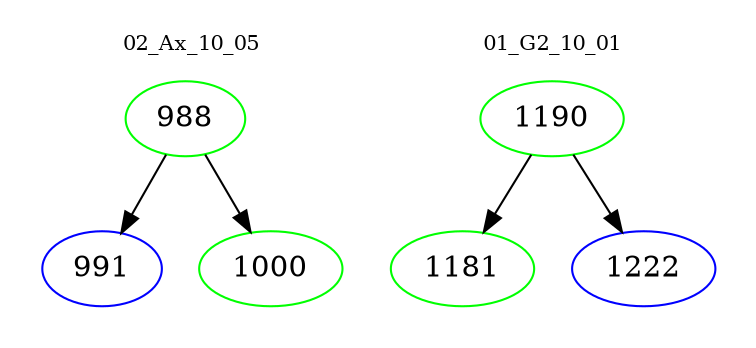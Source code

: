 digraph{
subgraph cluster_0 {
color = white
label = "02_Ax_10_05";
fontsize=10;
T0_988 [label="988", color="green"]
T0_988 -> T0_991 [color="black"]
T0_991 [label="991", color="blue"]
T0_988 -> T0_1000 [color="black"]
T0_1000 [label="1000", color="green"]
}
subgraph cluster_1 {
color = white
label = "01_G2_10_01";
fontsize=10;
T1_1190 [label="1190", color="green"]
T1_1190 -> T1_1181 [color="black"]
T1_1181 [label="1181", color="green"]
T1_1190 -> T1_1222 [color="black"]
T1_1222 [label="1222", color="blue"]
}
}
